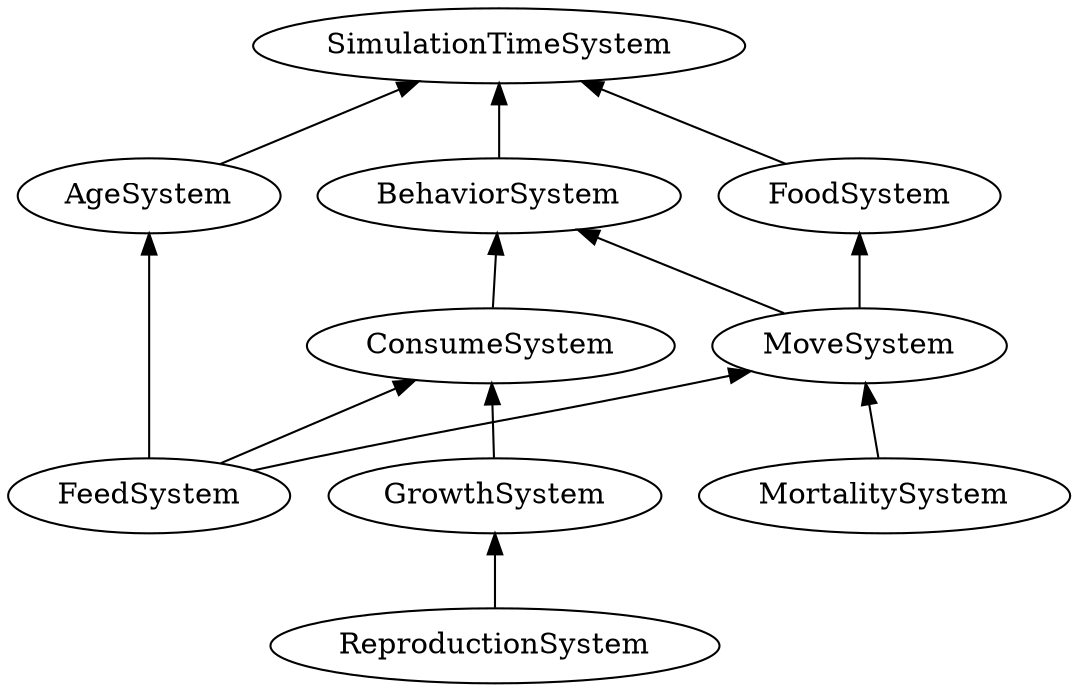 digraph "kitt dependency graph" {
    rankdir=BT
    FeedSystem -> {AgeSystem ConsumeSystem MoveSystem }
    ReproductionSystem -> {GrowthSystem }
    MoveSystem -> {BehaviorSystem FoodSystem }
    BehaviorSystem -> {SimulationTimeSystem }
    ConsumeSystem -> {BehaviorSystem }
    FoodSystem -> {SimulationTimeSystem }
    MortalitySystem -> {MoveSystem }
    AgeSystem -> {SimulationTimeSystem }
    GrowthSystem -> {ConsumeSystem }
    SimulationTimeSystem -> {}
}
